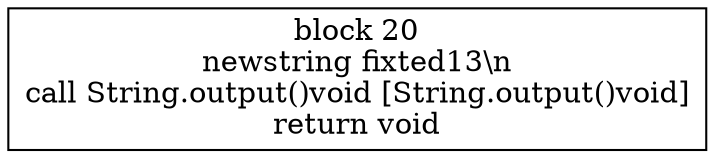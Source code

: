 digraph "MyAssert.FIXTURE0(MyAssert)void" {
size = "11,7.5";
codeblock_20 [ shape = box, label = "block 20\nnewstring fixted13\\n\ncall String.output()void [String.output()void]\nreturn void"];
}